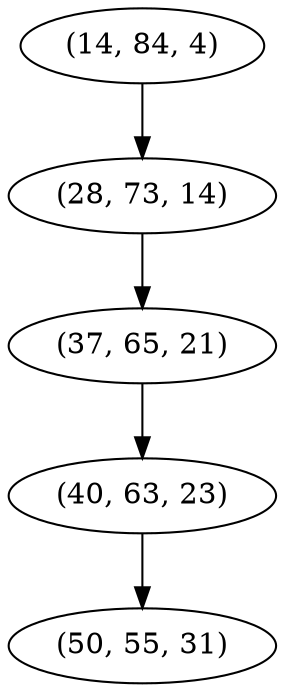 digraph tree {
    "(14, 84, 4)";
    "(28, 73, 14)";
    "(37, 65, 21)";
    "(40, 63, 23)";
    "(50, 55, 31)";
    "(14, 84, 4)" -> "(28, 73, 14)";
    "(28, 73, 14)" -> "(37, 65, 21)";
    "(37, 65, 21)" -> "(40, 63, 23)";
    "(40, 63, 23)" -> "(50, 55, 31)";
}

